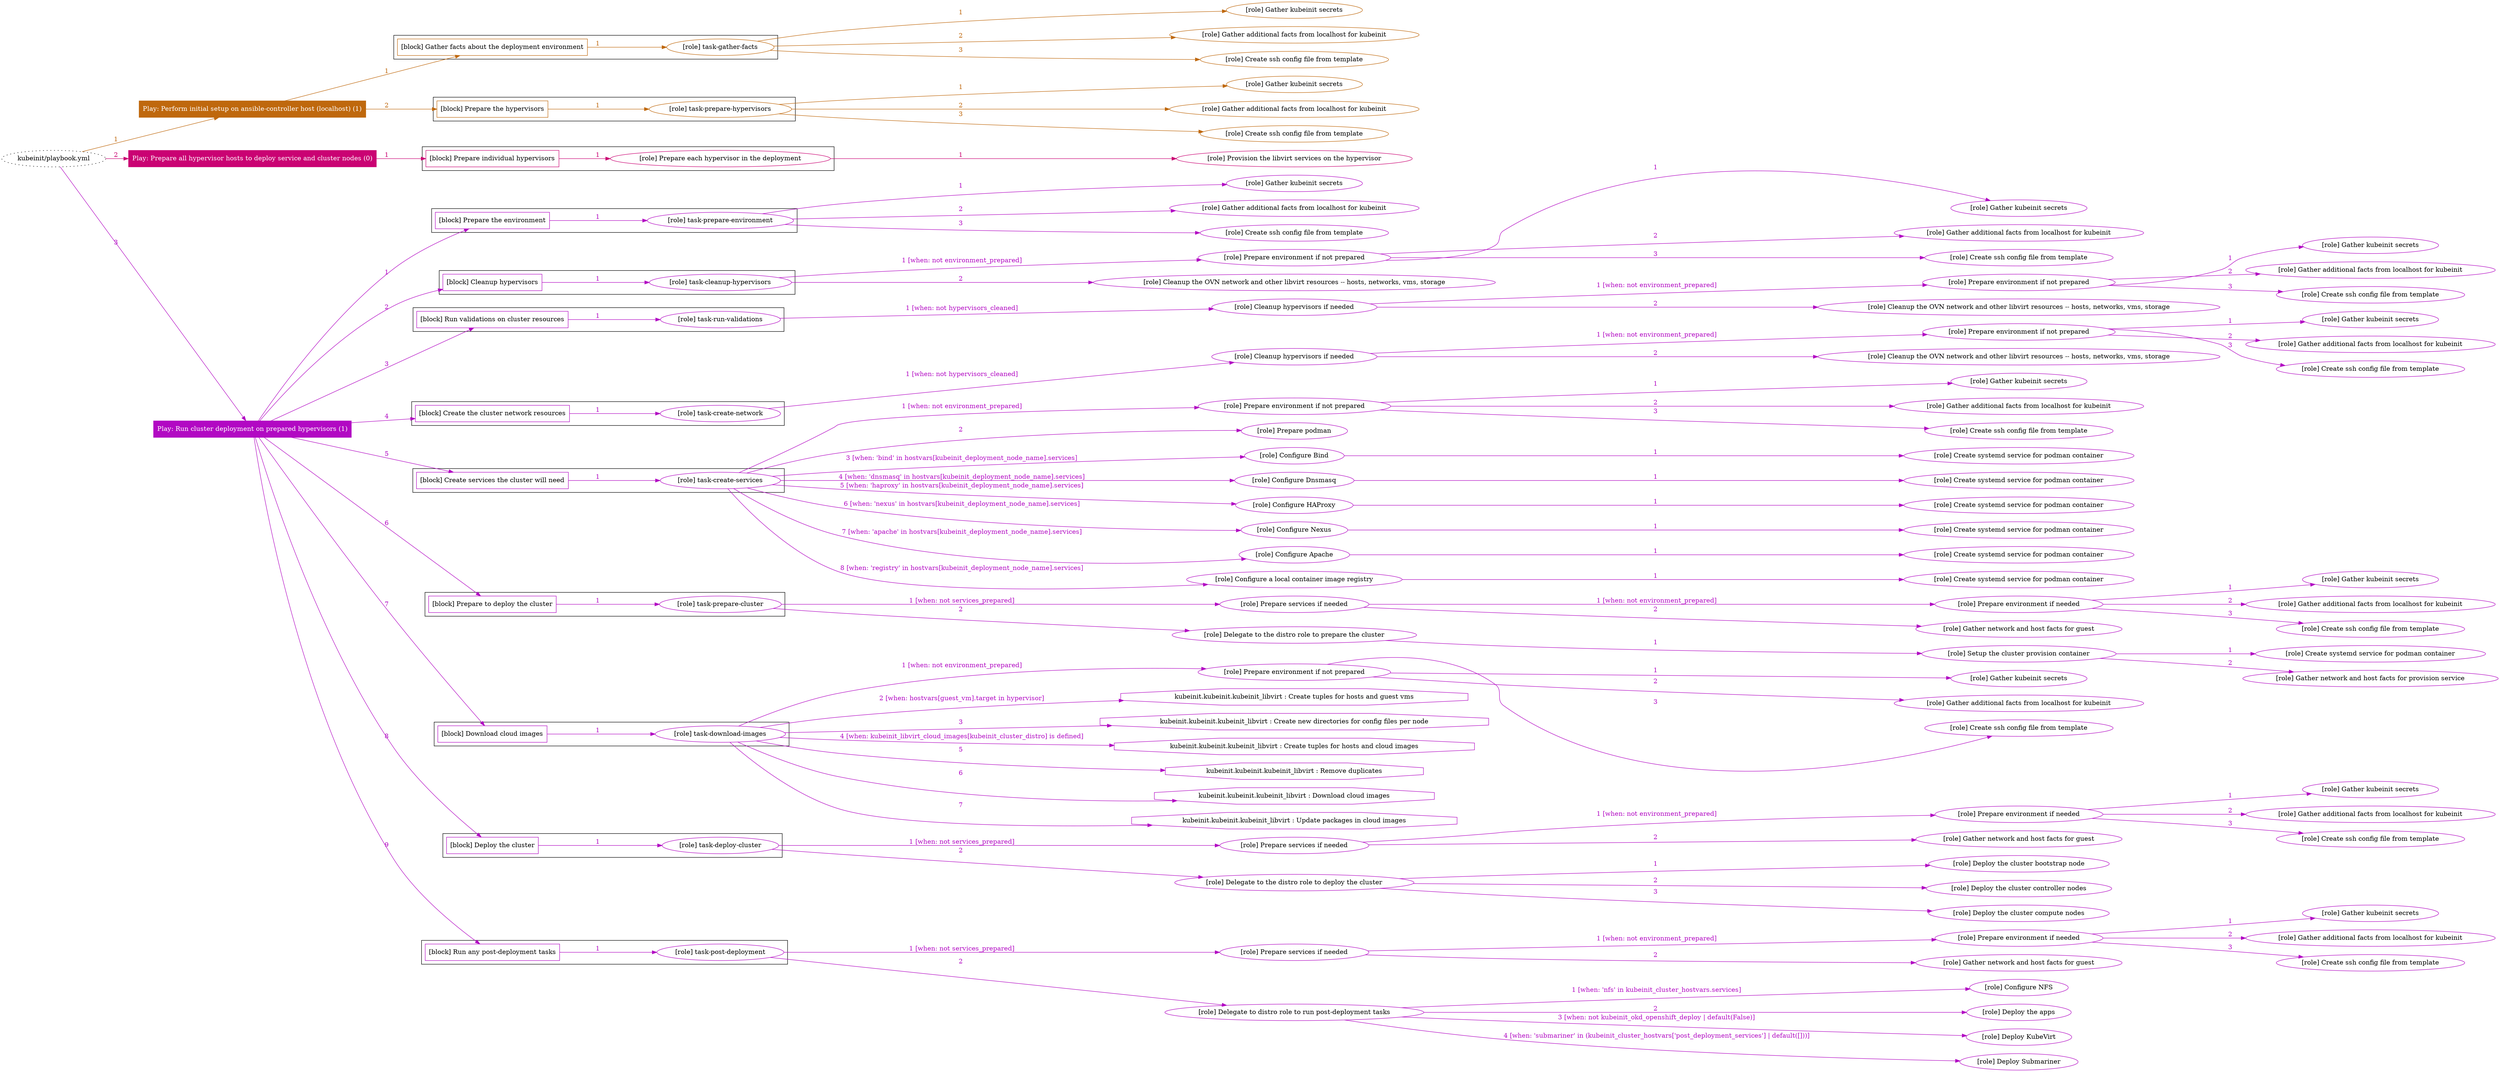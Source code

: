 digraph {
	graph [concentrate=true ordering=in rankdir=LR ratio=fill]
	edge [esep=5 sep=10]
	"kubeinit/playbook.yml" [URL="/home/runner/work/kubeinit/kubeinit/kubeinit/playbook.yml" id=playbook_7c7b735a style=dotted]
	play_5cc60f8a [label="Play: Perform initial setup on ansible-controller host (localhost) (1)" URL="/home/runner/work/kubeinit/kubeinit/kubeinit/playbook.yml" color="#bf680d" fontcolor="#ffffff" id=play_5cc60f8a shape=box style=filled tooltip=localhost]
	"kubeinit/playbook.yml" -> play_5cc60f8a [label="1 " color="#bf680d" fontcolor="#bf680d" id=edge_df5b5827 labeltooltip="1 " tooltip="1 "]
	subgraph "Gather kubeinit secrets" {
		role_525df723 [label="[role] Gather kubeinit secrets" URL="/home/runner/.ansible/collections/ansible_collections/kubeinit/kubeinit/roles/kubeinit_prepare/tasks/gather_kubeinit_facts.yml" color="#bf680d" id=role_525df723 tooltip="Gather kubeinit secrets"]
	}
	subgraph "Gather additional facts from localhost for kubeinit" {
		role_df37cc2b [label="[role] Gather additional facts from localhost for kubeinit" URL="/home/runner/.ansible/collections/ansible_collections/kubeinit/kubeinit/roles/kubeinit_prepare/tasks/gather_kubeinit_facts.yml" color="#bf680d" id=role_df37cc2b tooltip="Gather additional facts from localhost for kubeinit"]
	}
	subgraph "Create ssh config file from template" {
		role_7a9ccc8b [label="[role] Create ssh config file from template" URL="/home/runner/.ansible/collections/ansible_collections/kubeinit/kubeinit/roles/kubeinit_prepare/tasks/gather_kubeinit_facts.yml" color="#bf680d" id=role_7a9ccc8b tooltip="Create ssh config file from template"]
	}
	subgraph "task-gather-facts" {
		role_fbf28d13 [label="[role] task-gather-facts" URL="/home/runner/work/kubeinit/kubeinit/kubeinit/playbook.yml" color="#bf680d" id=role_fbf28d13 tooltip="task-gather-facts"]
		role_fbf28d13 -> role_525df723 [label="1 " color="#bf680d" fontcolor="#bf680d" id=edge_25b211b9 labeltooltip="1 " tooltip="1 "]
		role_fbf28d13 -> role_df37cc2b [label="2 " color="#bf680d" fontcolor="#bf680d" id=edge_6289416a labeltooltip="2 " tooltip="2 "]
		role_fbf28d13 -> role_7a9ccc8b [label="3 " color="#bf680d" fontcolor="#bf680d" id=edge_2ed2e758 labeltooltip="3 " tooltip="3 "]
	}
	subgraph "Gather kubeinit secrets" {
		role_b1735e02 [label="[role] Gather kubeinit secrets" URL="/home/runner/.ansible/collections/ansible_collections/kubeinit/kubeinit/roles/kubeinit_prepare/tasks/gather_kubeinit_facts.yml" color="#bf680d" id=role_b1735e02 tooltip="Gather kubeinit secrets"]
	}
	subgraph "Gather additional facts from localhost for kubeinit" {
		role_21457ee4 [label="[role] Gather additional facts from localhost for kubeinit" URL="/home/runner/.ansible/collections/ansible_collections/kubeinit/kubeinit/roles/kubeinit_prepare/tasks/gather_kubeinit_facts.yml" color="#bf680d" id=role_21457ee4 tooltip="Gather additional facts from localhost for kubeinit"]
	}
	subgraph "Create ssh config file from template" {
		role_1a03da03 [label="[role] Create ssh config file from template" URL="/home/runner/.ansible/collections/ansible_collections/kubeinit/kubeinit/roles/kubeinit_prepare/tasks/gather_kubeinit_facts.yml" color="#bf680d" id=role_1a03da03 tooltip="Create ssh config file from template"]
	}
	subgraph "task-prepare-hypervisors" {
		role_2d96055e [label="[role] task-prepare-hypervisors" URL="/home/runner/work/kubeinit/kubeinit/kubeinit/playbook.yml" color="#bf680d" id=role_2d96055e tooltip="task-prepare-hypervisors"]
		role_2d96055e -> role_b1735e02 [label="1 " color="#bf680d" fontcolor="#bf680d" id=edge_69832cdd labeltooltip="1 " tooltip="1 "]
		role_2d96055e -> role_21457ee4 [label="2 " color="#bf680d" fontcolor="#bf680d" id=edge_83f9585e labeltooltip="2 " tooltip="2 "]
		role_2d96055e -> role_1a03da03 [label="3 " color="#bf680d" fontcolor="#bf680d" id=edge_2881f1ab labeltooltip="3 " tooltip="3 "]
	}
	subgraph "Play: Perform initial setup on ansible-controller host (localhost) (1)" {
		play_5cc60f8a -> block_9b4866c3 [label=1 color="#bf680d" fontcolor="#bf680d" id=edge_f26f2cca labeltooltip=1 tooltip=1]
		subgraph cluster_block_9b4866c3 {
			block_9b4866c3 [label="[block] Gather facts about the deployment environment" URL="/home/runner/work/kubeinit/kubeinit/kubeinit/playbook.yml" color="#bf680d" id=block_9b4866c3 labeltooltip="Gather facts about the deployment environment" shape=box tooltip="Gather facts about the deployment environment"]
			block_9b4866c3 -> role_fbf28d13 [label="1 " color="#bf680d" fontcolor="#bf680d" id=edge_a012aafd labeltooltip="1 " tooltip="1 "]
		}
		play_5cc60f8a -> block_8dd39e7e [label=2 color="#bf680d" fontcolor="#bf680d" id=edge_a4f7d11c labeltooltip=2 tooltip=2]
		subgraph cluster_block_8dd39e7e {
			block_8dd39e7e [label="[block] Prepare the hypervisors" URL="/home/runner/work/kubeinit/kubeinit/kubeinit/playbook.yml" color="#bf680d" id=block_8dd39e7e labeltooltip="Prepare the hypervisors" shape=box tooltip="Prepare the hypervisors"]
			block_8dd39e7e -> role_2d96055e [label="1 " color="#bf680d" fontcolor="#bf680d" id=edge_63b3ff73 labeltooltip="1 " tooltip="1 "]
		}
	}
	play_807220fb [label="Play: Prepare all hypervisor hosts to deploy service and cluster nodes (0)" URL="/home/runner/work/kubeinit/kubeinit/kubeinit/playbook.yml" color="#ca0273" fontcolor="#ffffff" id=play_807220fb shape=box style=filled tooltip="Play: Prepare all hypervisor hosts to deploy service and cluster nodes (0)"]
	"kubeinit/playbook.yml" -> play_807220fb [label="2 " color="#ca0273" fontcolor="#ca0273" id=edge_d6439190 labeltooltip="2 " tooltip="2 "]
	subgraph "Provision the libvirt services on the hypervisor" {
		role_5a680567 [label="[role] Provision the libvirt services on the hypervisor" URL="/home/runner/.ansible/collections/ansible_collections/kubeinit/kubeinit/roles/kubeinit_prepare/tasks/prepare_hypervisor.yml" color="#ca0273" id=role_5a680567 tooltip="Provision the libvirt services on the hypervisor"]
	}
	subgraph "Prepare each hypervisor in the deployment" {
		role_1b1105ee [label="[role] Prepare each hypervisor in the deployment" URL="/home/runner/work/kubeinit/kubeinit/kubeinit/playbook.yml" color="#ca0273" id=role_1b1105ee tooltip="Prepare each hypervisor in the deployment"]
		role_1b1105ee -> role_5a680567 [label="1 " color="#ca0273" fontcolor="#ca0273" id=edge_350b530c labeltooltip="1 " tooltip="1 "]
	}
	subgraph "Play: Prepare all hypervisor hosts to deploy service and cluster nodes (0)" {
		play_807220fb -> block_712c6428 [label=1 color="#ca0273" fontcolor="#ca0273" id=edge_769b5bf2 labeltooltip=1 tooltip=1]
		subgraph cluster_block_712c6428 {
			block_712c6428 [label="[block] Prepare individual hypervisors" URL="/home/runner/work/kubeinit/kubeinit/kubeinit/playbook.yml" color="#ca0273" id=block_712c6428 labeltooltip="Prepare individual hypervisors" shape=box tooltip="Prepare individual hypervisors"]
			block_712c6428 -> role_1b1105ee [label="1 " color="#ca0273" fontcolor="#ca0273" id=edge_419eabd7 labeltooltip="1 " tooltip="1 "]
		}
	}
	play_61d95f97 [label="Play: Run cluster deployment on prepared hypervisors (1)" URL="/home/runner/work/kubeinit/kubeinit/kubeinit/playbook.yml" color="#b209c3" fontcolor="#ffffff" id=play_61d95f97 shape=box style=filled tooltip=localhost]
	"kubeinit/playbook.yml" -> play_61d95f97 [label="3 " color="#b209c3" fontcolor="#b209c3" id=edge_d93fcc54 labeltooltip="3 " tooltip="3 "]
	subgraph "Gather kubeinit secrets" {
		role_e332fc2d [label="[role] Gather kubeinit secrets" URL="/home/runner/.ansible/collections/ansible_collections/kubeinit/kubeinit/roles/kubeinit_prepare/tasks/gather_kubeinit_facts.yml" color="#b209c3" id=role_e332fc2d tooltip="Gather kubeinit secrets"]
	}
	subgraph "Gather additional facts from localhost for kubeinit" {
		role_48f14fc8 [label="[role] Gather additional facts from localhost for kubeinit" URL="/home/runner/.ansible/collections/ansible_collections/kubeinit/kubeinit/roles/kubeinit_prepare/tasks/gather_kubeinit_facts.yml" color="#b209c3" id=role_48f14fc8 tooltip="Gather additional facts from localhost for kubeinit"]
	}
	subgraph "Create ssh config file from template" {
		role_7874b3d2 [label="[role] Create ssh config file from template" URL="/home/runner/.ansible/collections/ansible_collections/kubeinit/kubeinit/roles/kubeinit_prepare/tasks/gather_kubeinit_facts.yml" color="#b209c3" id=role_7874b3d2 tooltip="Create ssh config file from template"]
	}
	subgraph "task-prepare-environment" {
		role_9de208c4 [label="[role] task-prepare-environment" URL="/home/runner/work/kubeinit/kubeinit/kubeinit/playbook.yml" color="#b209c3" id=role_9de208c4 tooltip="task-prepare-environment"]
		role_9de208c4 -> role_e332fc2d [label="1 " color="#b209c3" fontcolor="#b209c3" id=edge_ff88d3c1 labeltooltip="1 " tooltip="1 "]
		role_9de208c4 -> role_48f14fc8 [label="2 " color="#b209c3" fontcolor="#b209c3" id=edge_83a0dce4 labeltooltip="2 " tooltip="2 "]
		role_9de208c4 -> role_7874b3d2 [label="3 " color="#b209c3" fontcolor="#b209c3" id=edge_f3e538fb labeltooltip="3 " tooltip="3 "]
	}
	subgraph "Gather kubeinit secrets" {
		role_996673d5 [label="[role] Gather kubeinit secrets" URL="/home/runner/.ansible/collections/ansible_collections/kubeinit/kubeinit/roles/kubeinit_prepare/tasks/gather_kubeinit_facts.yml" color="#b209c3" id=role_996673d5 tooltip="Gather kubeinit secrets"]
	}
	subgraph "Gather additional facts from localhost for kubeinit" {
		role_3e4772e4 [label="[role] Gather additional facts from localhost for kubeinit" URL="/home/runner/.ansible/collections/ansible_collections/kubeinit/kubeinit/roles/kubeinit_prepare/tasks/gather_kubeinit_facts.yml" color="#b209c3" id=role_3e4772e4 tooltip="Gather additional facts from localhost for kubeinit"]
	}
	subgraph "Create ssh config file from template" {
		role_b2b48da0 [label="[role] Create ssh config file from template" URL="/home/runner/.ansible/collections/ansible_collections/kubeinit/kubeinit/roles/kubeinit_prepare/tasks/gather_kubeinit_facts.yml" color="#b209c3" id=role_b2b48da0 tooltip="Create ssh config file from template"]
	}
	subgraph "Prepare environment if not prepared" {
		role_59557e56 [label="[role] Prepare environment if not prepared" URL="/home/runner/.ansible/collections/ansible_collections/kubeinit/kubeinit/roles/kubeinit_prepare/tasks/cleanup_hypervisors.yml" color="#b209c3" id=role_59557e56 tooltip="Prepare environment if not prepared"]
		role_59557e56 -> role_996673d5 [label="1 " color="#b209c3" fontcolor="#b209c3" id=edge_1c1f860e labeltooltip="1 " tooltip="1 "]
		role_59557e56 -> role_3e4772e4 [label="2 " color="#b209c3" fontcolor="#b209c3" id=edge_f2480a28 labeltooltip="2 " tooltip="2 "]
		role_59557e56 -> role_b2b48da0 [label="3 " color="#b209c3" fontcolor="#b209c3" id=edge_a432dbca labeltooltip="3 " tooltip="3 "]
	}
	subgraph "Cleanup the OVN network and other libvirt resources -- hosts, networks, vms, storage" {
		role_934ad17e [label="[role] Cleanup the OVN network and other libvirt resources -- hosts, networks, vms, storage" URL="/home/runner/.ansible/collections/ansible_collections/kubeinit/kubeinit/roles/kubeinit_prepare/tasks/cleanup_hypervisors.yml" color="#b209c3" id=role_934ad17e tooltip="Cleanup the OVN network and other libvirt resources -- hosts, networks, vms, storage"]
	}
	subgraph "task-cleanup-hypervisors" {
		role_305fbb28 [label="[role] task-cleanup-hypervisors" URL="/home/runner/work/kubeinit/kubeinit/kubeinit/playbook.yml" color="#b209c3" id=role_305fbb28 tooltip="task-cleanup-hypervisors"]
		role_305fbb28 -> role_59557e56 [label="1 [when: not environment_prepared]" color="#b209c3" fontcolor="#b209c3" id=edge_48bb9761 labeltooltip="1 [when: not environment_prepared]" tooltip="1 [when: not environment_prepared]"]
		role_305fbb28 -> role_934ad17e [label="2 " color="#b209c3" fontcolor="#b209c3" id=edge_f2ff2ff8 labeltooltip="2 " tooltip="2 "]
	}
	subgraph "Gather kubeinit secrets" {
		role_4eff186d [label="[role] Gather kubeinit secrets" URL="/home/runner/.ansible/collections/ansible_collections/kubeinit/kubeinit/roles/kubeinit_prepare/tasks/gather_kubeinit_facts.yml" color="#b209c3" id=role_4eff186d tooltip="Gather kubeinit secrets"]
	}
	subgraph "Gather additional facts from localhost for kubeinit" {
		role_366c3e02 [label="[role] Gather additional facts from localhost for kubeinit" URL="/home/runner/.ansible/collections/ansible_collections/kubeinit/kubeinit/roles/kubeinit_prepare/tasks/gather_kubeinit_facts.yml" color="#b209c3" id=role_366c3e02 tooltip="Gather additional facts from localhost for kubeinit"]
	}
	subgraph "Create ssh config file from template" {
		role_c5ebab00 [label="[role] Create ssh config file from template" URL="/home/runner/.ansible/collections/ansible_collections/kubeinit/kubeinit/roles/kubeinit_prepare/tasks/gather_kubeinit_facts.yml" color="#b209c3" id=role_c5ebab00 tooltip="Create ssh config file from template"]
	}
	subgraph "Prepare environment if not prepared" {
		role_f3024d9c [label="[role] Prepare environment if not prepared" URL="/home/runner/.ansible/collections/ansible_collections/kubeinit/kubeinit/roles/kubeinit_prepare/tasks/cleanup_hypervisors.yml" color="#b209c3" id=role_f3024d9c tooltip="Prepare environment if not prepared"]
		role_f3024d9c -> role_4eff186d [label="1 " color="#b209c3" fontcolor="#b209c3" id=edge_f297fe2e labeltooltip="1 " tooltip="1 "]
		role_f3024d9c -> role_366c3e02 [label="2 " color="#b209c3" fontcolor="#b209c3" id=edge_715ffeff labeltooltip="2 " tooltip="2 "]
		role_f3024d9c -> role_c5ebab00 [label="3 " color="#b209c3" fontcolor="#b209c3" id=edge_96b2fb01 labeltooltip="3 " tooltip="3 "]
	}
	subgraph "Cleanup the OVN network and other libvirt resources -- hosts, networks, vms, storage" {
		role_14de59d3 [label="[role] Cleanup the OVN network and other libvirt resources -- hosts, networks, vms, storage" URL="/home/runner/.ansible/collections/ansible_collections/kubeinit/kubeinit/roles/kubeinit_prepare/tasks/cleanup_hypervisors.yml" color="#b209c3" id=role_14de59d3 tooltip="Cleanup the OVN network and other libvirt resources -- hosts, networks, vms, storage"]
	}
	subgraph "Cleanup hypervisors if needed" {
		role_c9ad14eb [label="[role] Cleanup hypervisors if needed" URL="/home/runner/.ansible/collections/ansible_collections/kubeinit/kubeinit/roles/kubeinit_validations/tasks/main.yml" color="#b209c3" id=role_c9ad14eb tooltip="Cleanup hypervisors if needed"]
		role_c9ad14eb -> role_f3024d9c [label="1 [when: not environment_prepared]" color="#b209c3" fontcolor="#b209c3" id=edge_645b1425 labeltooltip="1 [when: not environment_prepared]" tooltip="1 [when: not environment_prepared]"]
		role_c9ad14eb -> role_14de59d3 [label="2 " color="#b209c3" fontcolor="#b209c3" id=edge_61d47f63 labeltooltip="2 " tooltip="2 "]
	}
	subgraph "task-run-validations" {
		role_82a479c4 [label="[role] task-run-validations" URL="/home/runner/work/kubeinit/kubeinit/kubeinit/playbook.yml" color="#b209c3" id=role_82a479c4 tooltip="task-run-validations"]
		role_82a479c4 -> role_c9ad14eb [label="1 [when: not hypervisors_cleaned]" color="#b209c3" fontcolor="#b209c3" id=edge_5697b008 labeltooltip="1 [when: not hypervisors_cleaned]" tooltip="1 [when: not hypervisors_cleaned]"]
	}
	subgraph "Gather kubeinit secrets" {
		role_37e06a12 [label="[role] Gather kubeinit secrets" URL="/home/runner/.ansible/collections/ansible_collections/kubeinit/kubeinit/roles/kubeinit_prepare/tasks/gather_kubeinit_facts.yml" color="#b209c3" id=role_37e06a12 tooltip="Gather kubeinit secrets"]
	}
	subgraph "Gather additional facts from localhost for kubeinit" {
		role_a2d29bca [label="[role] Gather additional facts from localhost for kubeinit" URL="/home/runner/.ansible/collections/ansible_collections/kubeinit/kubeinit/roles/kubeinit_prepare/tasks/gather_kubeinit_facts.yml" color="#b209c3" id=role_a2d29bca tooltip="Gather additional facts from localhost for kubeinit"]
	}
	subgraph "Create ssh config file from template" {
		role_2a562a7b [label="[role] Create ssh config file from template" URL="/home/runner/.ansible/collections/ansible_collections/kubeinit/kubeinit/roles/kubeinit_prepare/tasks/gather_kubeinit_facts.yml" color="#b209c3" id=role_2a562a7b tooltip="Create ssh config file from template"]
	}
	subgraph "Prepare environment if not prepared" {
		role_bb99de18 [label="[role] Prepare environment if not prepared" URL="/home/runner/.ansible/collections/ansible_collections/kubeinit/kubeinit/roles/kubeinit_prepare/tasks/cleanup_hypervisors.yml" color="#b209c3" id=role_bb99de18 tooltip="Prepare environment if not prepared"]
		role_bb99de18 -> role_37e06a12 [label="1 " color="#b209c3" fontcolor="#b209c3" id=edge_811bb527 labeltooltip="1 " tooltip="1 "]
		role_bb99de18 -> role_a2d29bca [label="2 " color="#b209c3" fontcolor="#b209c3" id=edge_62c45fd4 labeltooltip="2 " tooltip="2 "]
		role_bb99de18 -> role_2a562a7b [label="3 " color="#b209c3" fontcolor="#b209c3" id=edge_9b80adbc labeltooltip="3 " tooltip="3 "]
	}
	subgraph "Cleanup the OVN network and other libvirt resources -- hosts, networks, vms, storage" {
		role_00a328c3 [label="[role] Cleanup the OVN network and other libvirt resources -- hosts, networks, vms, storage" URL="/home/runner/.ansible/collections/ansible_collections/kubeinit/kubeinit/roles/kubeinit_prepare/tasks/cleanup_hypervisors.yml" color="#b209c3" id=role_00a328c3 tooltip="Cleanup the OVN network and other libvirt resources -- hosts, networks, vms, storage"]
	}
	subgraph "Cleanup hypervisors if needed" {
		role_b2af7826 [label="[role] Cleanup hypervisors if needed" URL="/home/runner/.ansible/collections/ansible_collections/kubeinit/kubeinit/roles/kubeinit_libvirt/tasks/create_network.yml" color="#b209c3" id=role_b2af7826 tooltip="Cleanup hypervisors if needed"]
		role_b2af7826 -> role_bb99de18 [label="1 [when: not environment_prepared]" color="#b209c3" fontcolor="#b209c3" id=edge_a86d30fd labeltooltip="1 [when: not environment_prepared]" tooltip="1 [when: not environment_prepared]"]
		role_b2af7826 -> role_00a328c3 [label="2 " color="#b209c3" fontcolor="#b209c3" id=edge_4a3cd2ba labeltooltip="2 " tooltip="2 "]
	}
	subgraph "task-create-network" {
		role_184a2b8e [label="[role] task-create-network" URL="/home/runner/work/kubeinit/kubeinit/kubeinit/playbook.yml" color="#b209c3" id=role_184a2b8e tooltip="task-create-network"]
		role_184a2b8e -> role_b2af7826 [label="1 [when: not hypervisors_cleaned]" color="#b209c3" fontcolor="#b209c3" id=edge_8e33d55d labeltooltip="1 [when: not hypervisors_cleaned]" tooltip="1 [when: not hypervisors_cleaned]"]
	}
	subgraph "Gather kubeinit secrets" {
		role_93f6ff9e [label="[role] Gather kubeinit secrets" URL="/home/runner/.ansible/collections/ansible_collections/kubeinit/kubeinit/roles/kubeinit_prepare/tasks/gather_kubeinit_facts.yml" color="#b209c3" id=role_93f6ff9e tooltip="Gather kubeinit secrets"]
	}
	subgraph "Gather additional facts from localhost for kubeinit" {
		role_bf0c810c [label="[role] Gather additional facts from localhost for kubeinit" URL="/home/runner/.ansible/collections/ansible_collections/kubeinit/kubeinit/roles/kubeinit_prepare/tasks/gather_kubeinit_facts.yml" color="#b209c3" id=role_bf0c810c tooltip="Gather additional facts from localhost for kubeinit"]
	}
	subgraph "Create ssh config file from template" {
		role_175b4953 [label="[role] Create ssh config file from template" URL="/home/runner/.ansible/collections/ansible_collections/kubeinit/kubeinit/roles/kubeinit_prepare/tasks/gather_kubeinit_facts.yml" color="#b209c3" id=role_175b4953 tooltip="Create ssh config file from template"]
	}
	subgraph "Prepare environment if not prepared" {
		role_f6d06328 [label="[role] Prepare environment if not prepared" URL="/home/runner/.ansible/collections/ansible_collections/kubeinit/kubeinit/roles/kubeinit_services/tasks/main.yml" color="#b209c3" id=role_f6d06328 tooltip="Prepare environment if not prepared"]
		role_f6d06328 -> role_93f6ff9e [label="1 " color="#b209c3" fontcolor="#b209c3" id=edge_e1e5b81f labeltooltip="1 " tooltip="1 "]
		role_f6d06328 -> role_bf0c810c [label="2 " color="#b209c3" fontcolor="#b209c3" id=edge_1278726b labeltooltip="2 " tooltip="2 "]
		role_f6d06328 -> role_175b4953 [label="3 " color="#b209c3" fontcolor="#b209c3" id=edge_2f6b34bd labeltooltip="3 " tooltip="3 "]
	}
	subgraph "Prepare podman" {
		role_78fde25f [label="[role] Prepare podman" URL="/home/runner/.ansible/collections/ansible_collections/kubeinit/kubeinit/roles/kubeinit_services/tasks/00_create_service_pod.yml" color="#b209c3" id=role_78fde25f tooltip="Prepare podman"]
	}
	subgraph "Create systemd service for podman container" {
		role_2c79176e [label="[role] Create systemd service for podman container" URL="/home/runner/.ansible/collections/ansible_collections/kubeinit/kubeinit/roles/kubeinit_bind/tasks/main.yml" color="#b209c3" id=role_2c79176e tooltip="Create systemd service for podman container"]
	}
	subgraph "Configure Bind" {
		role_ae3275ff [label="[role] Configure Bind" URL="/home/runner/.ansible/collections/ansible_collections/kubeinit/kubeinit/roles/kubeinit_services/tasks/start_services_containers.yml" color="#b209c3" id=role_ae3275ff tooltip="Configure Bind"]
		role_ae3275ff -> role_2c79176e [label="1 " color="#b209c3" fontcolor="#b209c3" id=edge_2762138b labeltooltip="1 " tooltip="1 "]
	}
	subgraph "Create systemd service for podman container" {
		role_0103035b [label="[role] Create systemd service for podman container" URL="/home/runner/.ansible/collections/ansible_collections/kubeinit/kubeinit/roles/kubeinit_dnsmasq/tasks/main.yml" color="#b209c3" id=role_0103035b tooltip="Create systemd service for podman container"]
	}
	subgraph "Configure Dnsmasq" {
		role_79041d4c [label="[role] Configure Dnsmasq" URL="/home/runner/.ansible/collections/ansible_collections/kubeinit/kubeinit/roles/kubeinit_services/tasks/start_services_containers.yml" color="#b209c3" id=role_79041d4c tooltip="Configure Dnsmasq"]
		role_79041d4c -> role_0103035b [label="1 " color="#b209c3" fontcolor="#b209c3" id=edge_235e1349 labeltooltip="1 " tooltip="1 "]
	}
	subgraph "Create systemd service for podman container" {
		role_d8a6fb07 [label="[role] Create systemd service for podman container" URL="/home/runner/.ansible/collections/ansible_collections/kubeinit/kubeinit/roles/kubeinit_haproxy/tasks/main.yml" color="#b209c3" id=role_d8a6fb07 tooltip="Create systemd service for podman container"]
	}
	subgraph "Configure HAProxy" {
		role_5f14d51b [label="[role] Configure HAProxy" URL="/home/runner/.ansible/collections/ansible_collections/kubeinit/kubeinit/roles/kubeinit_services/tasks/start_services_containers.yml" color="#b209c3" id=role_5f14d51b tooltip="Configure HAProxy"]
		role_5f14d51b -> role_d8a6fb07 [label="1 " color="#b209c3" fontcolor="#b209c3" id=edge_68b1b936 labeltooltip="1 " tooltip="1 "]
	}
	subgraph "Create systemd service for podman container" {
		role_23c3b049 [label="[role] Create systemd service for podman container" URL="/home/runner/.ansible/collections/ansible_collections/kubeinit/kubeinit/roles/kubeinit_nexus/tasks/main.yml" color="#b209c3" id=role_23c3b049 tooltip="Create systemd service for podman container"]
	}
	subgraph "Configure Nexus" {
		role_59b0f55f [label="[role] Configure Nexus" URL="/home/runner/.ansible/collections/ansible_collections/kubeinit/kubeinit/roles/kubeinit_services/tasks/start_services_containers.yml" color="#b209c3" id=role_59b0f55f tooltip="Configure Nexus"]
		role_59b0f55f -> role_23c3b049 [label="1 " color="#b209c3" fontcolor="#b209c3" id=edge_0b91397b labeltooltip="1 " tooltip="1 "]
	}
	subgraph "Create systemd service for podman container" {
		role_0e14dbba [label="[role] Create systemd service for podman container" URL="/home/runner/.ansible/collections/ansible_collections/kubeinit/kubeinit/roles/kubeinit_apache/tasks/main.yml" color="#b209c3" id=role_0e14dbba tooltip="Create systemd service for podman container"]
	}
	subgraph "Configure Apache" {
		role_c6867799 [label="[role] Configure Apache" URL="/home/runner/.ansible/collections/ansible_collections/kubeinit/kubeinit/roles/kubeinit_services/tasks/start_services_containers.yml" color="#b209c3" id=role_c6867799 tooltip="Configure Apache"]
		role_c6867799 -> role_0e14dbba [label="1 " color="#b209c3" fontcolor="#b209c3" id=edge_3b9d4909 labeltooltip="1 " tooltip="1 "]
	}
	subgraph "Create systemd service for podman container" {
		role_996b5164 [label="[role] Create systemd service for podman container" URL="/home/runner/.ansible/collections/ansible_collections/kubeinit/kubeinit/roles/kubeinit_registry/tasks/main.yml" color="#b209c3" id=role_996b5164 tooltip="Create systemd service for podman container"]
	}
	subgraph "Configure a local container image registry" {
		role_e698eb10 [label="[role] Configure a local container image registry" URL="/home/runner/.ansible/collections/ansible_collections/kubeinit/kubeinit/roles/kubeinit_services/tasks/start_services_containers.yml" color="#b209c3" id=role_e698eb10 tooltip="Configure a local container image registry"]
		role_e698eb10 -> role_996b5164 [label="1 " color="#b209c3" fontcolor="#b209c3" id=edge_56c936c0 labeltooltip="1 " tooltip="1 "]
	}
	subgraph "task-create-services" {
		role_c14e9add [label="[role] task-create-services" URL="/home/runner/work/kubeinit/kubeinit/kubeinit/playbook.yml" color="#b209c3" id=role_c14e9add tooltip="task-create-services"]
		role_c14e9add -> role_f6d06328 [label="1 [when: not environment_prepared]" color="#b209c3" fontcolor="#b209c3" id=edge_03297137 labeltooltip="1 [when: not environment_prepared]" tooltip="1 [when: not environment_prepared]"]
		role_c14e9add -> role_78fde25f [label="2 " color="#b209c3" fontcolor="#b209c3" id=edge_2fa09bdb labeltooltip="2 " tooltip="2 "]
		role_c14e9add -> role_ae3275ff [label="3 [when: 'bind' in hostvars[kubeinit_deployment_node_name].services]" color="#b209c3" fontcolor="#b209c3" id=edge_93efdf6f labeltooltip="3 [when: 'bind' in hostvars[kubeinit_deployment_node_name].services]" tooltip="3 [when: 'bind' in hostvars[kubeinit_deployment_node_name].services]"]
		role_c14e9add -> role_79041d4c [label="4 [when: 'dnsmasq' in hostvars[kubeinit_deployment_node_name].services]" color="#b209c3" fontcolor="#b209c3" id=edge_da81ff90 labeltooltip="4 [when: 'dnsmasq' in hostvars[kubeinit_deployment_node_name].services]" tooltip="4 [when: 'dnsmasq' in hostvars[kubeinit_deployment_node_name].services]"]
		role_c14e9add -> role_5f14d51b [label="5 [when: 'haproxy' in hostvars[kubeinit_deployment_node_name].services]" color="#b209c3" fontcolor="#b209c3" id=edge_a98658b1 labeltooltip="5 [when: 'haproxy' in hostvars[kubeinit_deployment_node_name].services]" tooltip="5 [when: 'haproxy' in hostvars[kubeinit_deployment_node_name].services]"]
		role_c14e9add -> role_59b0f55f [label="6 [when: 'nexus' in hostvars[kubeinit_deployment_node_name].services]" color="#b209c3" fontcolor="#b209c3" id=edge_d4a403b0 labeltooltip="6 [when: 'nexus' in hostvars[kubeinit_deployment_node_name].services]" tooltip="6 [when: 'nexus' in hostvars[kubeinit_deployment_node_name].services]"]
		role_c14e9add -> role_c6867799 [label="7 [when: 'apache' in hostvars[kubeinit_deployment_node_name].services]" color="#b209c3" fontcolor="#b209c3" id=edge_88cff15d labeltooltip="7 [when: 'apache' in hostvars[kubeinit_deployment_node_name].services]" tooltip="7 [when: 'apache' in hostvars[kubeinit_deployment_node_name].services]"]
		role_c14e9add -> role_e698eb10 [label="8 [when: 'registry' in hostvars[kubeinit_deployment_node_name].services]" color="#b209c3" fontcolor="#b209c3" id=edge_5b530fa4 labeltooltip="8 [when: 'registry' in hostvars[kubeinit_deployment_node_name].services]" tooltip="8 [when: 'registry' in hostvars[kubeinit_deployment_node_name].services]"]
	}
	subgraph "Gather kubeinit secrets" {
		role_255474da [label="[role] Gather kubeinit secrets" URL="/home/runner/.ansible/collections/ansible_collections/kubeinit/kubeinit/roles/kubeinit_prepare/tasks/gather_kubeinit_facts.yml" color="#b209c3" id=role_255474da tooltip="Gather kubeinit secrets"]
	}
	subgraph "Gather additional facts from localhost for kubeinit" {
		role_ae8c1cf3 [label="[role] Gather additional facts from localhost for kubeinit" URL="/home/runner/.ansible/collections/ansible_collections/kubeinit/kubeinit/roles/kubeinit_prepare/tasks/gather_kubeinit_facts.yml" color="#b209c3" id=role_ae8c1cf3 tooltip="Gather additional facts from localhost for kubeinit"]
	}
	subgraph "Create ssh config file from template" {
		role_6c62ff22 [label="[role] Create ssh config file from template" URL="/home/runner/.ansible/collections/ansible_collections/kubeinit/kubeinit/roles/kubeinit_prepare/tasks/gather_kubeinit_facts.yml" color="#b209c3" id=role_6c62ff22 tooltip="Create ssh config file from template"]
	}
	subgraph "Prepare environment if needed" {
		role_c476df65 [label="[role] Prepare environment if needed" URL="/home/runner/.ansible/collections/ansible_collections/kubeinit/kubeinit/roles/kubeinit_services/tasks/prepare_services.yml" color="#b209c3" id=role_c476df65 tooltip="Prepare environment if needed"]
		role_c476df65 -> role_255474da [label="1 " color="#b209c3" fontcolor="#b209c3" id=edge_5e73ff6e labeltooltip="1 " tooltip="1 "]
		role_c476df65 -> role_ae8c1cf3 [label="2 " color="#b209c3" fontcolor="#b209c3" id=edge_12bb07a6 labeltooltip="2 " tooltip="2 "]
		role_c476df65 -> role_6c62ff22 [label="3 " color="#b209c3" fontcolor="#b209c3" id=edge_0bda85bc labeltooltip="3 " tooltip="3 "]
	}
	subgraph "Gather network and host facts for guest" {
		role_b7cd62bb [label="[role] Gather network and host facts for guest" URL="/home/runner/.ansible/collections/ansible_collections/kubeinit/kubeinit/roles/kubeinit_services/tasks/prepare_services.yml" color="#b209c3" id=role_b7cd62bb tooltip="Gather network and host facts for guest"]
	}
	subgraph "Prepare services if needed" {
		role_ba3210ed [label="[role] Prepare services if needed" URL="/home/runner/.ansible/collections/ansible_collections/kubeinit/kubeinit/roles/kubeinit_prepare/tasks/prepare_cluster.yml" color="#b209c3" id=role_ba3210ed tooltip="Prepare services if needed"]
		role_ba3210ed -> role_c476df65 [label="1 [when: not environment_prepared]" color="#b209c3" fontcolor="#b209c3" id=edge_4f585d6c labeltooltip="1 [when: not environment_prepared]" tooltip="1 [when: not environment_prepared]"]
		role_ba3210ed -> role_b7cd62bb [label="2 " color="#b209c3" fontcolor="#b209c3" id=edge_d23a9f4d labeltooltip="2 " tooltip="2 "]
	}
	subgraph "Create systemd service for podman container" {
		role_6282d08e [label="[role] Create systemd service for podman container" URL="/home/runner/.ansible/collections/ansible_collections/kubeinit/kubeinit/roles/kubeinit_services/tasks/create_provision_container.yml" color="#b209c3" id=role_6282d08e tooltip="Create systemd service for podman container"]
	}
	subgraph "Gather network and host facts for provision service" {
		role_ac9a5952 [label="[role] Gather network and host facts for provision service" URL="/home/runner/.ansible/collections/ansible_collections/kubeinit/kubeinit/roles/kubeinit_services/tasks/create_provision_container.yml" color="#b209c3" id=role_ac9a5952 tooltip="Gather network and host facts for provision service"]
	}
	subgraph "Setup the cluster provision container" {
		role_6bdbb8ec [label="[role] Setup the cluster provision container" URL="/home/runner/.ansible/collections/ansible_collections/kubeinit/kubeinit/roles/kubeinit_okd/tasks/prepare_cluster.yml" color="#b209c3" id=role_6bdbb8ec tooltip="Setup the cluster provision container"]
		role_6bdbb8ec -> role_6282d08e [label="1 " color="#b209c3" fontcolor="#b209c3" id=edge_b5e900b4 labeltooltip="1 " tooltip="1 "]
		role_6bdbb8ec -> role_ac9a5952 [label="2 " color="#b209c3" fontcolor="#b209c3" id=edge_8d97ab0d labeltooltip="2 " tooltip="2 "]
	}
	subgraph "Delegate to the distro role to prepare the cluster" {
		role_55837fdf [label="[role] Delegate to the distro role to prepare the cluster" URL="/home/runner/.ansible/collections/ansible_collections/kubeinit/kubeinit/roles/kubeinit_prepare/tasks/prepare_cluster.yml" color="#b209c3" id=role_55837fdf tooltip="Delegate to the distro role to prepare the cluster"]
		role_55837fdf -> role_6bdbb8ec [label="1 " color="#b209c3" fontcolor="#b209c3" id=edge_db779acf labeltooltip="1 " tooltip="1 "]
	}
	subgraph "task-prepare-cluster" {
		role_db883e6a [label="[role] task-prepare-cluster" URL="/home/runner/work/kubeinit/kubeinit/kubeinit/playbook.yml" color="#b209c3" id=role_db883e6a tooltip="task-prepare-cluster"]
		role_db883e6a -> role_ba3210ed [label="1 [when: not services_prepared]" color="#b209c3" fontcolor="#b209c3" id=edge_40f3d5fb labeltooltip="1 [when: not services_prepared]" tooltip="1 [when: not services_prepared]"]
		role_db883e6a -> role_55837fdf [label="2 " color="#b209c3" fontcolor="#b209c3" id=edge_f881900c labeltooltip="2 " tooltip="2 "]
	}
	subgraph "Gather kubeinit secrets" {
		role_4142f6b1 [label="[role] Gather kubeinit secrets" URL="/home/runner/.ansible/collections/ansible_collections/kubeinit/kubeinit/roles/kubeinit_prepare/tasks/gather_kubeinit_facts.yml" color="#b209c3" id=role_4142f6b1 tooltip="Gather kubeinit secrets"]
	}
	subgraph "Gather additional facts from localhost for kubeinit" {
		role_132347e0 [label="[role] Gather additional facts from localhost for kubeinit" URL="/home/runner/.ansible/collections/ansible_collections/kubeinit/kubeinit/roles/kubeinit_prepare/tasks/gather_kubeinit_facts.yml" color="#b209c3" id=role_132347e0 tooltip="Gather additional facts from localhost for kubeinit"]
	}
	subgraph "Create ssh config file from template" {
		role_825ff279 [label="[role] Create ssh config file from template" URL="/home/runner/.ansible/collections/ansible_collections/kubeinit/kubeinit/roles/kubeinit_prepare/tasks/gather_kubeinit_facts.yml" color="#b209c3" id=role_825ff279 tooltip="Create ssh config file from template"]
	}
	subgraph "Prepare environment if not prepared" {
		role_11ec9d61 [label="[role] Prepare environment if not prepared" URL="/home/runner/.ansible/collections/ansible_collections/kubeinit/kubeinit/roles/kubeinit_libvirt/tasks/download_cloud_images.yml" color="#b209c3" id=role_11ec9d61 tooltip="Prepare environment if not prepared"]
		role_11ec9d61 -> role_4142f6b1 [label="1 " color="#b209c3" fontcolor="#b209c3" id=edge_47140433 labeltooltip="1 " tooltip="1 "]
		role_11ec9d61 -> role_132347e0 [label="2 " color="#b209c3" fontcolor="#b209c3" id=edge_8a4c79bd labeltooltip="2 " tooltip="2 "]
		role_11ec9d61 -> role_825ff279 [label="3 " color="#b209c3" fontcolor="#b209c3" id=edge_4ec1eef0 labeltooltip="3 " tooltip="3 "]
	}
	subgraph "task-download-images" {
		role_4c95c6b2 [label="[role] task-download-images" URL="/home/runner/work/kubeinit/kubeinit/kubeinit/playbook.yml" color="#b209c3" id=role_4c95c6b2 tooltip="task-download-images"]
		role_4c95c6b2 -> role_11ec9d61 [label="1 [when: not environment_prepared]" color="#b209c3" fontcolor="#b209c3" id=edge_5fff7068 labeltooltip="1 [when: not environment_prepared]" tooltip="1 [when: not environment_prepared]"]
		task_e9250a32 [label="kubeinit.kubeinit.kubeinit_libvirt : Create tuples for hosts and guest vms" URL="/home/runner/.ansible/collections/ansible_collections/kubeinit/kubeinit/roles/kubeinit_libvirt/tasks/download_cloud_images.yml" color="#b209c3" id=task_e9250a32 shape=octagon tooltip="kubeinit.kubeinit.kubeinit_libvirt : Create tuples for hosts and guest vms"]
		role_4c95c6b2 -> task_e9250a32 [label="2 [when: hostvars[guest_vm].target in hypervisor]" color="#b209c3" fontcolor="#b209c3" id=edge_8ca42fe1 labeltooltip="2 [when: hostvars[guest_vm].target in hypervisor]" tooltip="2 [when: hostvars[guest_vm].target in hypervisor]"]
		task_164188cc [label="kubeinit.kubeinit.kubeinit_libvirt : Create new directories for config files per node" URL="/home/runner/.ansible/collections/ansible_collections/kubeinit/kubeinit/roles/kubeinit_libvirt/tasks/download_cloud_images.yml" color="#b209c3" id=task_164188cc shape=octagon tooltip="kubeinit.kubeinit.kubeinit_libvirt : Create new directories for config files per node"]
		role_4c95c6b2 -> task_164188cc [label="3 " color="#b209c3" fontcolor="#b209c3" id=edge_a1c1b056 labeltooltip="3 " tooltip="3 "]
		task_f374546b [label="kubeinit.kubeinit.kubeinit_libvirt : Create tuples for hosts and cloud images" URL="/home/runner/.ansible/collections/ansible_collections/kubeinit/kubeinit/roles/kubeinit_libvirt/tasks/download_cloud_images.yml" color="#b209c3" id=task_f374546b shape=octagon tooltip="kubeinit.kubeinit.kubeinit_libvirt : Create tuples for hosts and cloud images"]
		role_4c95c6b2 -> task_f374546b [label="4 [when: kubeinit_libvirt_cloud_images[kubeinit_cluster_distro] is defined]" color="#b209c3" fontcolor="#b209c3" id=edge_67ec2365 labeltooltip="4 [when: kubeinit_libvirt_cloud_images[kubeinit_cluster_distro] is defined]" tooltip="4 [when: kubeinit_libvirt_cloud_images[kubeinit_cluster_distro] is defined]"]
		task_8d649031 [label="kubeinit.kubeinit.kubeinit_libvirt : Remove duplicates" URL="/home/runner/.ansible/collections/ansible_collections/kubeinit/kubeinit/roles/kubeinit_libvirt/tasks/download_cloud_images.yml" color="#b209c3" id=task_8d649031 shape=octagon tooltip="kubeinit.kubeinit.kubeinit_libvirt : Remove duplicates"]
		role_4c95c6b2 -> task_8d649031 [label="5 " color="#b209c3" fontcolor="#b209c3" id=edge_f91495fc labeltooltip="5 " tooltip="5 "]
		task_2a9b0aae [label="kubeinit.kubeinit.kubeinit_libvirt : Download cloud images" URL="/home/runner/.ansible/collections/ansible_collections/kubeinit/kubeinit/roles/kubeinit_libvirt/tasks/download_cloud_images.yml" color="#b209c3" id=task_2a9b0aae shape=octagon tooltip="kubeinit.kubeinit.kubeinit_libvirt : Download cloud images"]
		role_4c95c6b2 -> task_2a9b0aae [label="6 " color="#b209c3" fontcolor="#b209c3" id=edge_3e60cd90 labeltooltip="6 " tooltip="6 "]
		task_a9f42fd1 [label="kubeinit.kubeinit.kubeinit_libvirt : Update packages in cloud images" URL="/home/runner/.ansible/collections/ansible_collections/kubeinit/kubeinit/roles/kubeinit_libvirt/tasks/download_cloud_images.yml" color="#b209c3" id=task_a9f42fd1 shape=octagon tooltip="kubeinit.kubeinit.kubeinit_libvirt : Update packages in cloud images"]
		role_4c95c6b2 -> task_a9f42fd1 [label="7 " color="#b209c3" fontcolor="#b209c3" id=edge_6312dce4 labeltooltip="7 " tooltip="7 "]
	}
	subgraph "Gather kubeinit secrets" {
		role_9dfad376 [label="[role] Gather kubeinit secrets" URL="/home/runner/.ansible/collections/ansible_collections/kubeinit/kubeinit/roles/kubeinit_prepare/tasks/gather_kubeinit_facts.yml" color="#b209c3" id=role_9dfad376 tooltip="Gather kubeinit secrets"]
	}
	subgraph "Gather additional facts from localhost for kubeinit" {
		role_5761bb0c [label="[role] Gather additional facts from localhost for kubeinit" URL="/home/runner/.ansible/collections/ansible_collections/kubeinit/kubeinit/roles/kubeinit_prepare/tasks/gather_kubeinit_facts.yml" color="#b209c3" id=role_5761bb0c tooltip="Gather additional facts from localhost for kubeinit"]
	}
	subgraph "Create ssh config file from template" {
		role_e0c23877 [label="[role] Create ssh config file from template" URL="/home/runner/.ansible/collections/ansible_collections/kubeinit/kubeinit/roles/kubeinit_prepare/tasks/gather_kubeinit_facts.yml" color="#b209c3" id=role_e0c23877 tooltip="Create ssh config file from template"]
	}
	subgraph "Prepare environment if needed" {
		role_272bd28f [label="[role] Prepare environment if needed" URL="/home/runner/.ansible/collections/ansible_collections/kubeinit/kubeinit/roles/kubeinit_services/tasks/prepare_services.yml" color="#b209c3" id=role_272bd28f tooltip="Prepare environment if needed"]
		role_272bd28f -> role_9dfad376 [label="1 " color="#b209c3" fontcolor="#b209c3" id=edge_71bb06f5 labeltooltip="1 " tooltip="1 "]
		role_272bd28f -> role_5761bb0c [label="2 " color="#b209c3" fontcolor="#b209c3" id=edge_e754e401 labeltooltip="2 " tooltip="2 "]
		role_272bd28f -> role_e0c23877 [label="3 " color="#b209c3" fontcolor="#b209c3" id=edge_af88d346 labeltooltip="3 " tooltip="3 "]
	}
	subgraph "Gather network and host facts for guest" {
		role_e0bfbd77 [label="[role] Gather network and host facts for guest" URL="/home/runner/.ansible/collections/ansible_collections/kubeinit/kubeinit/roles/kubeinit_services/tasks/prepare_services.yml" color="#b209c3" id=role_e0bfbd77 tooltip="Gather network and host facts for guest"]
	}
	subgraph "Prepare services if needed" {
		role_995548f1 [label="[role] Prepare services if needed" URL="/home/runner/.ansible/collections/ansible_collections/kubeinit/kubeinit/roles/kubeinit_prepare/tasks/deploy_cluster.yml" color="#b209c3" id=role_995548f1 tooltip="Prepare services if needed"]
		role_995548f1 -> role_272bd28f [label="1 [when: not environment_prepared]" color="#b209c3" fontcolor="#b209c3" id=edge_07a8223f labeltooltip="1 [when: not environment_prepared]" tooltip="1 [when: not environment_prepared]"]
		role_995548f1 -> role_e0bfbd77 [label="2 " color="#b209c3" fontcolor="#b209c3" id=edge_8fabe352 labeltooltip="2 " tooltip="2 "]
	}
	subgraph "Deploy the cluster bootstrap node" {
		role_0268b602 [label="[role] Deploy the cluster bootstrap node" URL="/home/runner/.ansible/collections/ansible_collections/kubeinit/kubeinit/roles/kubeinit_okd/tasks/main.yml" color="#b209c3" id=role_0268b602 tooltip="Deploy the cluster bootstrap node"]
	}
	subgraph "Deploy the cluster controller nodes" {
		role_3da95e88 [label="[role] Deploy the cluster controller nodes" URL="/home/runner/.ansible/collections/ansible_collections/kubeinit/kubeinit/roles/kubeinit_okd/tasks/main.yml" color="#b209c3" id=role_3da95e88 tooltip="Deploy the cluster controller nodes"]
	}
	subgraph "Deploy the cluster compute nodes" {
		role_4c2653e9 [label="[role] Deploy the cluster compute nodes" URL="/home/runner/.ansible/collections/ansible_collections/kubeinit/kubeinit/roles/kubeinit_okd/tasks/main.yml" color="#b209c3" id=role_4c2653e9 tooltip="Deploy the cluster compute nodes"]
	}
	subgraph "Delegate to the distro role to deploy the cluster" {
		role_6b64dd44 [label="[role] Delegate to the distro role to deploy the cluster" URL="/home/runner/.ansible/collections/ansible_collections/kubeinit/kubeinit/roles/kubeinit_prepare/tasks/deploy_cluster.yml" color="#b209c3" id=role_6b64dd44 tooltip="Delegate to the distro role to deploy the cluster"]
		role_6b64dd44 -> role_0268b602 [label="1 " color="#b209c3" fontcolor="#b209c3" id=edge_2a21c39e labeltooltip="1 " tooltip="1 "]
		role_6b64dd44 -> role_3da95e88 [label="2 " color="#b209c3" fontcolor="#b209c3" id=edge_2e164ee7 labeltooltip="2 " tooltip="2 "]
		role_6b64dd44 -> role_4c2653e9 [label="3 " color="#b209c3" fontcolor="#b209c3" id=edge_74fff52c labeltooltip="3 " tooltip="3 "]
	}
	subgraph "task-deploy-cluster" {
		role_6117e0ae [label="[role] task-deploy-cluster" URL="/home/runner/work/kubeinit/kubeinit/kubeinit/playbook.yml" color="#b209c3" id=role_6117e0ae tooltip="task-deploy-cluster"]
		role_6117e0ae -> role_995548f1 [label="1 [when: not services_prepared]" color="#b209c3" fontcolor="#b209c3" id=edge_05cb4383 labeltooltip="1 [when: not services_prepared]" tooltip="1 [when: not services_prepared]"]
		role_6117e0ae -> role_6b64dd44 [label="2 " color="#b209c3" fontcolor="#b209c3" id=edge_8fc12596 labeltooltip="2 " tooltip="2 "]
	}
	subgraph "Gather kubeinit secrets" {
		role_306564fd [label="[role] Gather kubeinit secrets" URL="/home/runner/.ansible/collections/ansible_collections/kubeinit/kubeinit/roles/kubeinit_prepare/tasks/gather_kubeinit_facts.yml" color="#b209c3" id=role_306564fd tooltip="Gather kubeinit secrets"]
	}
	subgraph "Gather additional facts from localhost for kubeinit" {
		role_430cbbe0 [label="[role] Gather additional facts from localhost for kubeinit" URL="/home/runner/.ansible/collections/ansible_collections/kubeinit/kubeinit/roles/kubeinit_prepare/tasks/gather_kubeinit_facts.yml" color="#b209c3" id=role_430cbbe0 tooltip="Gather additional facts from localhost for kubeinit"]
	}
	subgraph "Create ssh config file from template" {
		role_972fec23 [label="[role] Create ssh config file from template" URL="/home/runner/.ansible/collections/ansible_collections/kubeinit/kubeinit/roles/kubeinit_prepare/tasks/gather_kubeinit_facts.yml" color="#b209c3" id=role_972fec23 tooltip="Create ssh config file from template"]
	}
	subgraph "Prepare environment if needed" {
		role_3fc9eb29 [label="[role] Prepare environment if needed" URL="/home/runner/.ansible/collections/ansible_collections/kubeinit/kubeinit/roles/kubeinit_services/tasks/prepare_services.yml" color="#b209c3" id=role_3fc9eb29 tooltip="Prepare environment if needed"]
		role_3fc9eb29 -> role_306564fd [label="1 " color="#b209c3" fontcolor="#b209c3" id=edge_810dc349 labeltooltip="1 " tooltip="1 "]
		role_3fc9eb29 -> role_430cbbe0 [label="2 " color="#b209c3" fontcolor="#b209c3" id=edge_7bd2693c labeltooltip="2 " tooltip="2 "]
		role_3fc9eb29 -> role_972fec23 [label="3 " color="#b209c3" fontcolor="#b209c3" id=edge_38262382 labeltooltip="3 " tooltip="3 "]
	}
	subgraph "Gather network and host facts for guest" {
		role_41417480 [label="[role] Gather network and host facts for guest" URL="/home/runner/.ansible/collections/ansible_collections/kubeinit/kubeinit/roles/kubeinit_services/tasks/prepare_services.yml" color="#b209c3" id=role_41417480 tooltip="Gather network and host facts for guest"]
	}
	subgraph "Prepare services if needed" {
		role_eacbc458 [label="[role] Prepare services if needed" URL="/home/runner/.ansible/collections/ansible_collections/kubeinit/kubeinit/roles/kubeinit_prepare/tasks/post_deployment.yml" color="#b209c3" id=role_eacbc458 tooltip="Prepare services if needed"]
		role_eacbc458 -> role_3fc9eb29 [label="1 [when: not environment_prepared]" color="#b209c3" fontcolor="#b209c3" id=edge_fa31bb73 labeltooltip="1 [when: not environment_prepared]" tooltip="1 [when: not environment_prepared]"]
		role_eacbc458 -> role_41417480 [label="2 " color="#b209c3" fontcolor="#b209c3" id=edge_63852e40 labeltooltip="2 " tooltip="2 "]
	}
	subgraph "Configure NFS" {
		role_4f980916 [label="[role] Configure NFS" URL="/home/runner/.ansible/collections/ansible_collections/kubeinit/kubeinit/roles/kubeinit_okd/tasks/post_deployment_tasks.yml" color="#b209c3" id=role_4f980916 tooltip="Configure NFS"]
	}
	subgraph "Deploy the apps" {
		role_3b39f5f6 [label="[role] Deploy the apps" URL="/home/runner/.ansible/collections/ansible_collections/kubeinit/kubeinit/roles/kubeinit_okd/tasks/post_deployment_tasks.yml" color="#b209c3" id=role_3b39f5f6 tooltip="Deploy the apps"]
	}
	subgraph "Deploy KubeVirt" {
		role_b9e90b62 [label="[role] Deploy KubeVirt" URL="/home/runner/.ansible/collections/ansible_collections/kubeinit/kubeinit/roles/kubeinit_okd/tasks/post_deployment_tasks.yml" color="#b209c3" id=role_b9e90b62 tooltip="Deploy KubeVirt"]
	}
	subgraph "Deploy Submariner" {
		role_cb805588 [label="[role] Deploy Submariner" URL="/home/runner/.ansible/collections/ansible_collections/kubeinit/kubeinit/roles/kubeinit_okd/tasks/post_deployment_tasks.yml" color="#b209c3" id=role_cb805588 tooltip="Deploy Submariner"]
	}
	subgraph "Delegate to distro role to run post-deployment tasks" {
		role_44154c62 [label="[role] Delegate to distro role to run post-deployment tasks" URL="/home/runner/.ansible/collections/ansible_collections/kubeinit/kubeinit/roles/kubeinit_prepare/tasks/post_deployment.yml" color="#b209c3" id=role_44154c62 tooltip="Delegate to distro role to run post-deployment tasks"]
		role_44154c62 -> role_4f980916 [label="1 [when: 'nfs' in kubeinit_cluster_hostvars.services]" color="#b209c3" fontcolor="#b209c3" id=edge_e3421cec labeltooltip="1 [when: 'nfs' in kubeinit_cluster_hostvars.services]" tooltip="1 [when: 'nfs' in kubeinit_cluster_hostvars.services]"]
		role_44154c62 -> role_3b39f5f6 [label="2 " color="#b209c3" fontcolor="#b209c3" id=edge_066b312c labeltooltip="2 " tooltip="2 "]
		role_44154c62 -> role_b9e90b62 [label="3 [when: not kubeinit_okd_openshift_deploy | default(False)]" color="#b209c3" fontcolor="#b209c3" id=edge_1659b0c4 labeltooltip="3 [when: not kubeinit_okd_openshift_deploy | default(False)]" tooltip="3 [when: not kubeinit_okd_openshift_deploy | default(False)]"]
		role_44154c62 -> role_cb805588 [label="4 [when: 'submariner' in (kubeinit_cluster_hostvars['post_deployment_services'] | default([]))]" color="#b209c3" fontcolor="#b209c3" id=edge_8dd50c1e labeltooltip="4 [when: 'submariner' in (kubeinit_cluster_hostvars['post_deployment_services'] | default([]))]" tooltip="4 [when: 'submariner' in (kubeinit_cluster_hostvars['post_deployment_services'] | default([]))]"]
	}
	subgraph "task-post-deployment" {
		role_8dbf0997 [label="[role] task-post-deployment" URL="/home/runner/work/kubeinit/kubeinit/kubeinit/playbook.yml" color="#b209c3" id=role_8dbf0997 tooltip="task-post-deployment"]
		role_8dbf0997 -> role_eacbc458 [label="1 [when: not services_prepared]" color="#b209c3" fontcolor="#b209c3" id=edge_8c2b6aed labeltooltip="1 [when: not services_prepared]" tooltip="1 [when: not services_prepared]"]
		role_8dbf0997 -> role_44154c62 [label="2 " color="#b209c3" fontcolor="#b209c3" id=edge_d0e9ce40 labeltooltip="2 " tooltip="2 "]
	}
	subgraph "Play: Run cluster deployment on prepared hypervisors (1)" {
		play_61d95f97 -> block_5dd36b0d [label=1 color="#b209c3" fontcolor="#b209c3" id=edge_44c402ae labeltooltip=1 tooltip=1]
		subgraph cluster_block_5dd36b0d {
			block_5dd36b0d [label="[block] Prepare the environment" URL="/home/runner/work/kubeinit/kubeinit/kubeinit/playbook.yml" color="#b209c3" id=block_5dd36b0d labeltooltip="Prepare the environment" shape=box tooltip="Prepare the environment"]
			block_5dd36b0d -> role_9de208c4 [label="1 " color="#b209c3" fontcolor="#b209c3" id=edge_dbfa6b09 labeltooltip="1 " tooltip="1 "]
		}
		play_61d95f97 -> block_b01c3bdf [label=2 color="#b209c3" fontcolor="#b209c3" id=edge_94c32b04 labeltooltip=2 tooltip=2]
		subgraph cluster_block_b01c3bdf {
			block_b01c3bdf [label="[block] Cleanup hypervisors" URL="/home/runner/work/kubeinit/kubeinit/kubeinit/playbook.yml" color="#b209c3" id=block_b01c3bdf labeltooltip="Cleanup hypervisors" shape=box tooltip="Cleanup hypervisors"]
			block_b01c3bdf -> role_305fbb28 [label="1 " color="#b209c3" fontcolor="#b209c3" id=edge_7b887c9a labeltooltip="1 " tooltip="1 "]
		}
		play_61d95f97 -> block_e7d3c47e [label=3 color="#b209c3" fontcolor="#b209c3" id=edge_0d8f5d4f labeltooltip=3 tooltip=3]
		subgraph cluster_block_e7d3c47e {
			block_e7d3c47e [label="[block] Run validations on cluster resources" URL="/home/runner/work/kubeinit/kubeinit/kubeinit/playbook.yml" color="#b209c3" id=block_e7d3c47e labeltooltip="Run validations on cluster resources" shape=box tooltip="Run validations on cluster resources"]
			block_e7d3c47e -> role_82a479c4 [label="1 " color="#b209c3" fontcolor="#b209c3" id=edge_936d2fd6 labeltooltip="1 " tooltip="1 "]
		}
		play_61d95f97 -> block_247d6da3 [label=4 color="#b209c3" fontcolor="#b209c3" id=edge_0178482b labeltooltip=4 tooltip=4]
		subgraph cluster_block_247d6da3 {
			block_247d6da3 [label="[block] Create the cluster network resources" URL="/home/runner/work/kubeinit/kubeinit/kubeinit/playbook.yml" color="#b209c3" id=block_247d6da3 labeltooltip="Create the cluster network resources" shape=box tooltip="Create the cluster network resources"]
			block_247d6da3 -> role_184a2b8e [label="1 " color="#b209c3" fontcolor="#b209c3" id=edge_2c440a6b labeltooltip="1 " tooltip="1 "]
		}
		play_61d95f97 -> block_8be96e9c [label=5 color="#b209c3" fontcolor="#b209c3" id=edge_d1951352 labeltooltip=5 tooltip=5]
		subgraph cluster_block_8be96e9c {
			block_8be96e9c [label="[block] Create services the cluster will need" URL="/home/runner/work/kubeinit/kubeinit/kubeinit/playbook.yml" color="#b209c3" id=block_8be96e9c labeltooltip="Create services the cluster will need" shape=box tooltip="Create services the cluster will need"]
			block_8be96e9c -> role_c14e9add [label="1 " color="#b209c3" fontcolor="#b209c3" id=edge_36011a55 labeltooltip="1 " tooltip="1 "]
		}
		play_61d95f97 -> block_97c55449 [label=6 color="#b209c3" fontcolor="#b209c3" id=edge_28470746 labeltooltip=6 tooltip=6]
		subgraph cluster_block_97c55449 {
			block_97c55449 [label="[block] Prepare to deploy the cluster" URL="/home/runner/work/kubeinit/kubeinit/kubeinit/playbook.yml" color="#b209c3" id=block_97c55449 labeltooltip="Prepare to deploy the cluster" shape=box tooltip="Prepare to deploy the cluster"]
			block_97c55449 -> role_db883e6a [label="1 " color="#b209c3" fontcolor="#b209c3" id=edge_02b3ec5c labeltooltip="1 " tooltip="1 "]
		}
		play_61d95f97 -> block_6c3cceff [label=7 color="#b209c3" fontcolor="#b209c3" id=edge_9588c48e labeltooltip=7 tooltip=7]
		subgraph cluster_block_6c3cceff {
			block_6c3cceff [label="[block] Download cloud images" URL="/home/runner/work/kubeinit/kubeinit/kubeinit/playbook.yml" color="#b209c3" id=block_6c3cceff labeltooltip="Download cloud images" shape=box tooltip="Download cloud images"]
			block_6c3cceff -> role_4c95c6b2 [label="1 " color="#b209c3" fontcolor="#b209c3" id=edge_ab614613 labeltooltip="1 " tooltip="1 "]
		}
		play_61d95f97 -> block_925636df [label=8 color="#b209c3" fontcolor="#b209c3" id=edge_ca752d72 labeltooltip=8 tooltip=8]
		subgraph cluster_block_925636df {
			block_925636df [label="[block] Deploy the cluster" URL="/home/runner/work/kubeinit/kubeinit/kubeinit/playbook.yml" color="#b209c3" id=block_925636df labeltooltip="Deploy the cluster" shape=box tooltip="Deploy the cluster"]
			block_925636df -> role_6117e0ae [label="1 " color="#b209c3" fontcolor="#b209c3" id=edge_66aff45f labeltooltip="1 " tooltip="1 "]
		}
		play_61d95f97 -> block_68c52575 [label=9 color="#b209c3" fontcolor="#b209c3" id=edge_14fdd274 labeltooltip=9 tooltip=9]
		subgraph cluster_block_68c52575 {
			block_68c52575 [label="[block] Run any post-deployment tasks" URL="/home/runner/work/kubeinit/kubeinit/kubeinit/playbook.yml" color="#b209c3" id=block_68c52575 labeltooltip="Run any post-deployment tasks" shape=box tooltip="Run any post-deployment tasks"]
			block_68c52575 -> role_8dbf0997 [label="1 " color="#b209c3" fontcolor="#b209c3" id=edge_40be4469 labeltooltip="1 " tooltip="1 "]
		}
	}
}
